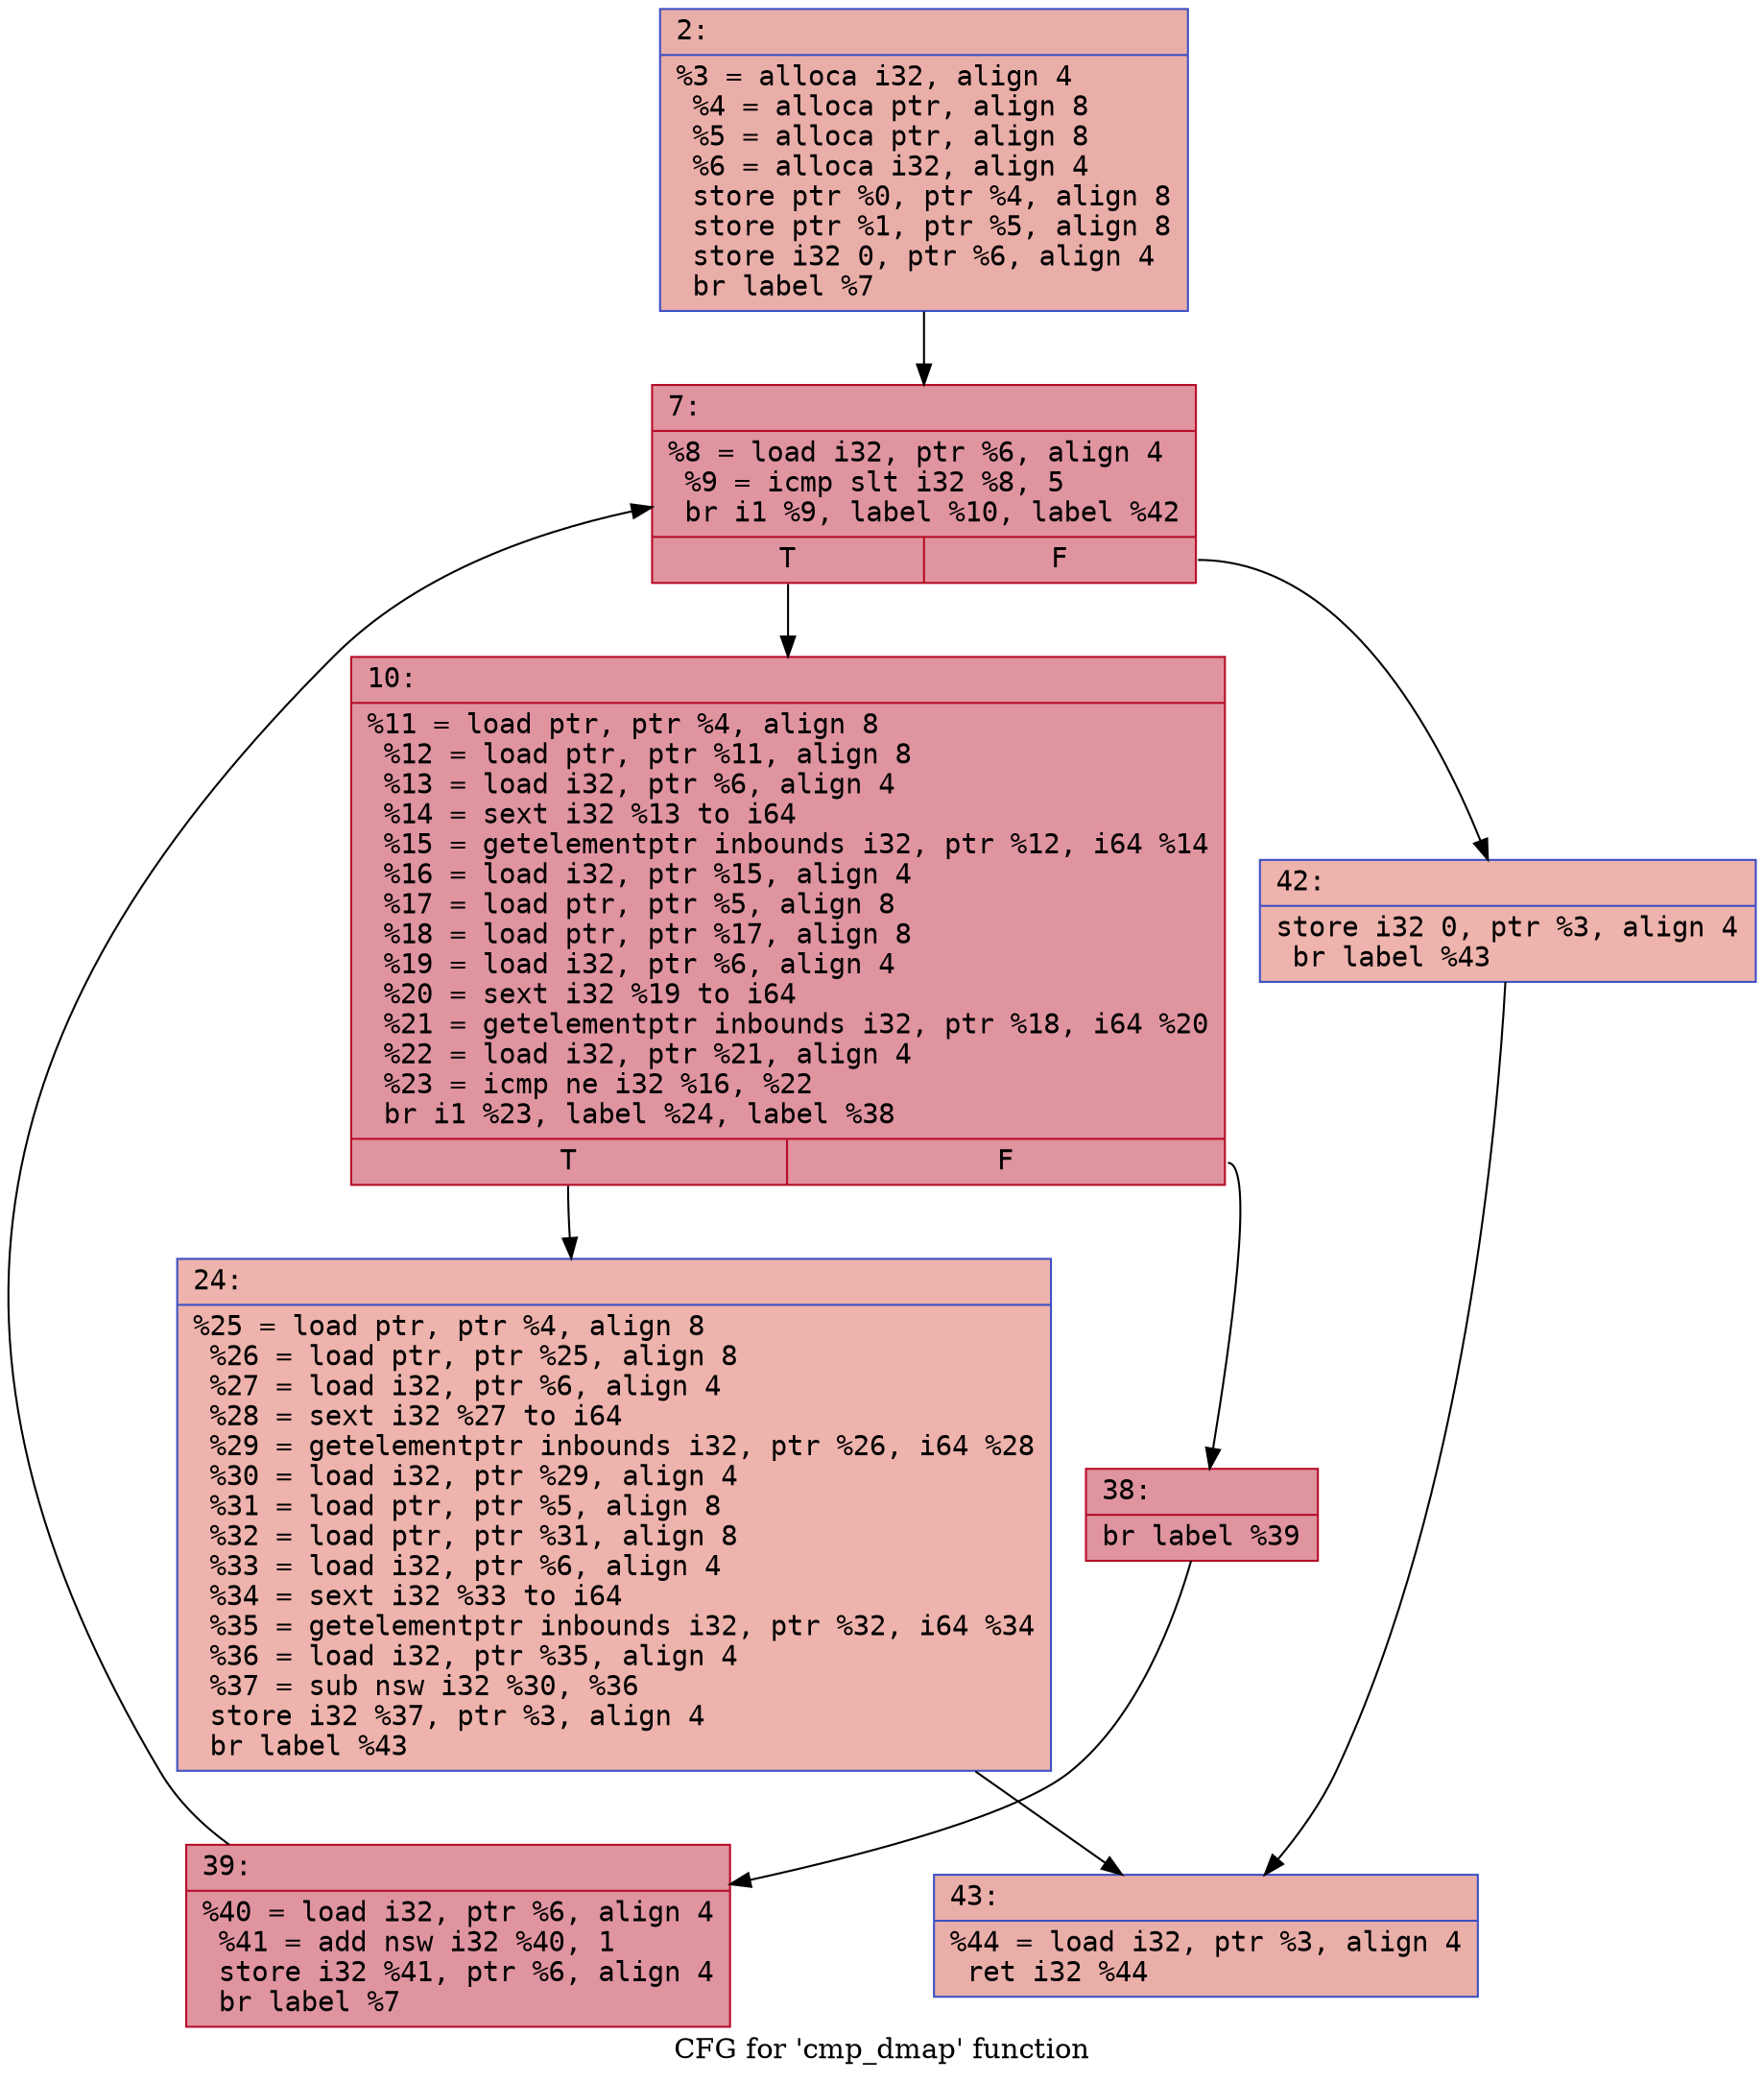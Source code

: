 digraph "CFG for 'cmp_dmap' function" {
	label="CFG for 'cmp_dmap' function";

	Node0x600000fefde0 [shape=record,color="#3d50c3ff", style=filled, fillcolor="#d0473d70" fontname="Courier",label="{2:\l|  %3 = alloca i32, align 4\l  %4 = alloca ptr, align 8\l  %5 = alloca ptr, align 8\l  %6 = alloca i32, align 4\l  store ptr %0, ptr %4, align 8\l  store ptr %1, ptr %5, align 8\l  store i32 0, ptr %6, align 4\l  br label %7\l}"];
	Node0x600000fefde0 -> Node0x600000fefe30[tooltip="2 -> 7\nProbability 100.00%" ];
	Node0x600000fefe30 [shape=record,color="#b70d28ff", style=filled, fillcolor="#b70d2870" fontname="Courier",label="{7:\l|  %8 = load i32, ptr %6, align 4\l  %9 = icmp slt i32 %8, 5\l  br i1 %9, label %10, label %42\l|{<s0>T|<s1>F}}"];
	Node0x600000fefe30:s0 -> Node0x600000fefe80[tooltip="7 -> 10\nProbability 96.88%" ];
	Node0x600000fefe30:s1 -> Node0x600000fe8000[tooltip="7 -> 42\nProbability 3.12%" ];
	Node0x600000fefe80 [shape=record,color="#b70d28ff", style=filled, fillcolor="#b70d2870" fontname="Courier",label="{10:\l|  %11 = load ptr, ptr %4, align 8\l  %12 = load ptr, ptr %11, align 8\l  %13 = load i32, ptr %6, align 4\l  %14 = sext i32 %13 to i64\l  %15 = getelementptr inbounds i32, ptr %12, i64 %14\l  %16 = load i32, ptr %15, align 4\l  %17 = load ptr, ptr %5, align 8\l  %18 = load ptr, ptr %17, align 8\l  %19 = load i32, ptr %6, align 4\l  %20 = sext i32 %19 to i64\l  %21 = getelementptr inbounds i32, ptr %18, i64 %20\l  %22 = load i32, ptr %21, align 4\l  %23 = icmp ne i32 %16, %22\l  br i1 %23, label %24, label %38\l|{<s0>T|<s1>F}}"];
	Node0x600000fefe80:s0 -> Node0x600000fefed0[tooltip="10 -> 24\nProbability 3.12%" ];
	Node0x600000fefe80:s1 -> Node0x600000feff20[tooltip="10 -> 38\nProbability 96.88%" ];
	Node0x600000fefed0 [shape=record,color="#3d50c3ff", style=filled, fillcolor="#d6524470" fontname="Courier",label="{24:\l|  %25 = load ptr, ptr %4, align 8\l  %26 = load ptr, ptr %25, align 8\l  %27 = load i32, ptr %6, align 4\l  %28 = sext i32 %27 to i64\l  %29 = getelementptr inbounds i32, ptr %26, i64 %28\l  %30 = load i32, ptr %29, align 4\l  %31 = load ptr, ptr %5, align 8\l  %32 = load ptr, ptr %31, align 8\l  %33 = load i32, ptr %6, align 4\l  %34 = sext i32 %33 to i64\l  %35 = getelementptr inbounds i32, ptr %32, i64 %34\l  %36 = load i32, ptr %35, align 4\l  %37 = sub nsw i32 %30, %36\l  store i32 %37, ptr %3, align 4\l  br label %43\l}"];
	Node0x600000fefed0 -> Node0x600000fe8050[tooltip="24 -> 43\nProbability 100.00%" ];
	Node0x600000feff20 [shape=record,color="#b70d28ff", style=filled, fillcolor="#b70d2870" fontname="Courier",label="{38:\l|  br label %39\l}"];
	Node0x600000feff20 -> Node0x600000feff70[tooltip="38 -> 39\nProbability 100.00%" ];
	Node0x600000feff70 [shape=record,color="#b70d28ff", style=filled, fillcolor="#b70d2870" fontname="Courier",label="{39:\l|  %40 = load i32, ptr %6, align 4\l  %41 = add nsw i32 %40, 1\l  store i32 %41, ptr %6, align 4\l  br label %7\l}"];
	Node0x600000feff70 -> Node0x600000fefe30[tooltip="39 -> 7\nProbability 100.00%" ];
	Node0x600000fe8000 [shape=record,color="#3d50c3ff", style=filled, fillcolor="#d6524470" fontname="Courier",label="{42:\l|  store i32 0, ptr %3, align 4\l  br label %43\l}"];
	Node0x600000fe8000 -> Node0x600000fe8050[tooltip="42 -> 43\nProbability 100.00%" ];
	Node0x600000fe8050 [shape=record,color="#3d50c3ff", style=filled, fillcolor="#d0473d70" fontname="Courier",label="{43:\l|  %44 = load i32, ptr %3, align 4\l  ret i32 %44\l}"];
}
